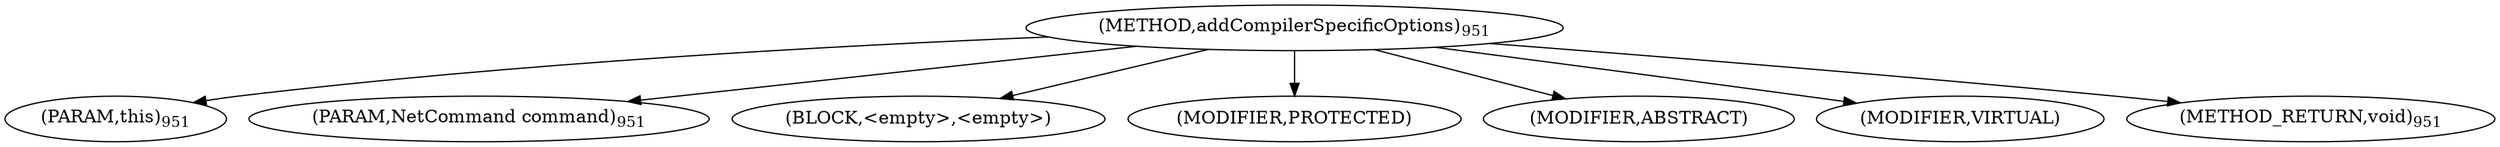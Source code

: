 digraph "addCompilerSpecificOptions" {  
"1456" [label = <(METHOD,addCompilerSpecificOptions)<SUB>951</SUB>> ]
"1457" [label = <(PARAM,this)<SUB>951</SUB>> ]
"1458" [label = <(PARAM,NetCommand command)<SUB>951</SUB>> ]
"1459" [label = <(BLOCK,&lt;empty&gt;,&lt;empty&gt;)> ]
"1460" [label = <(MODIFIER,PROTECTED)> ]
"1461" [label = <(MODIFIER,ABSTRACT)> ]
"1462" [label = <(MODIFIER,VIRTUAL)> ]
"1463" [label = <(METHOD_RETURN,void)<SUB>951</SUB>> ]
  "1456" -> "1457" 
  "1456" -> "1458" 
  "1456" -> "1459" 
  "1456" -> "1460" 
  "1456" -> "1461" 
  "1456" -> "1462" 
  "1456" -> "1463" 
}
